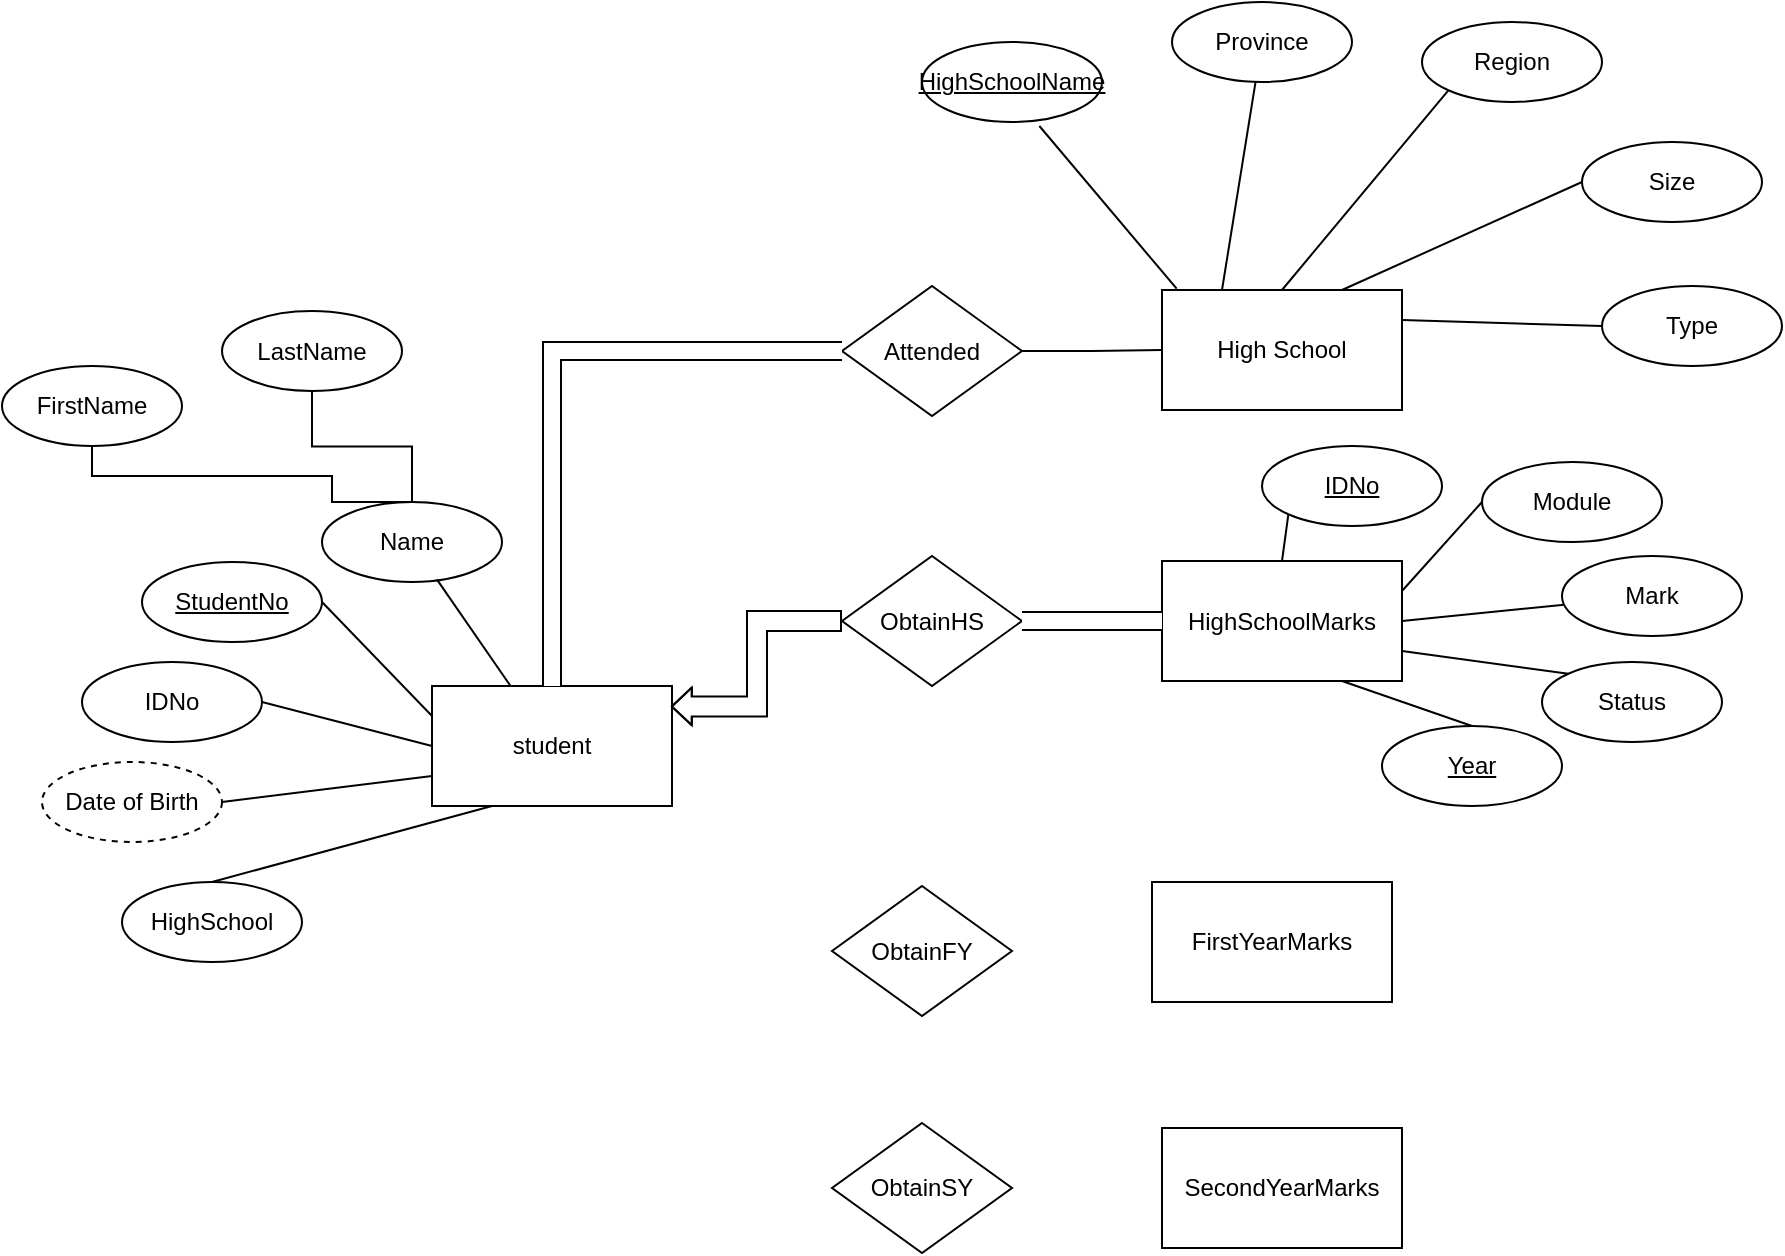 <mxfile version="24.3.1" type="github">
  <diagram id="R2lEEEUBdFMjLlhIrx00" name="Page-1">
    <mxGraphModel dx="1843" dy="1615" grid="1" gridSize="10" guides="1" tooltips="1" connect="1" arrows="1" fold="1" page="1" pageScale="1" pageWidth="850" pageHeight="1100" math="0" shadow="0" extFonts="Permanent Marker^https://fonts.googleapis.com/css?family=Permanent+Marker">
      <root>
        <mxCell id="0" />
        <mxCell id="1" parent="0" />
        <mxCell id="IhdsTtRUpXvqoFYhtNvG-1" value="student" style="rounded=0;whiteSpace=wrap;html=1;" vertex="1" parent="1">
          <mxGeometry x="55" y="312" width="120" height="60" as="geometry" />
        </mxCell>
        <mxCell id="IhdsTtRUpXvqoFYhtNvG-2" value="High School" style="rounded=0;whiteSpace=wrap;html=1;" vertex="1" parent="1">
          <mxGeometry x="420" y="114" width="120" height="60" as="geometry" />
        </mxCell>
        <mxCell id="IhdsTtRUpXvqoFYhtNvG-3" value="HighSchoolMarks" style="rounded=0;whiteSpace=wrap;html=1;" vertex="1" parent="1">
          <mxGeometry x="420" y="249.5" width="120" height="60" as="geometry" />
        </mxCell>
        <mxCell id="IhdsTtRUpXvqoFYhtNvG-4" value="FirstYearMarks" style="rounded=0;whiteSpace=wrap;html=1;" vertex="1" parent="1">
          <mxGeometry x="415" y="410" width="120" height="60" as="geometry" />
        </mxCell>
        <mxCell id="IhdsTtRUpXvqoFYhtNvG-5" value="SecondYearMarks" style="rounded=0;whiteSpace=wrap;html=1;" vertex="1" parent="1">
          <mxGeometry x="420" y="533" width="120" height="60" as="geometry" />
        </mxCell>
        <mxCell id="IhdsTtRUpXvqoFYhtNvG-7" value="Name" style="ellipse;whiteSpace=wrap;html=1;" vertex="1" parent="1">
          <mxGeometry y="220" width="90" height="40" as="geometry" />
        </mxCell>
        <mxCell id="IhdsTtRUpXvqoFYhtNvG-8" value="FirstName" style="ellipse;whiteSpace=wrap;html=1;" vertex="1" parent="1">
          <mxGeometry x="-160" y="152" width="90" height="40" as="geometry" />
        </mxCell>
        <mxCell id="IhdsTtRUpXvqoFYhtNvG-12" style="edgeStyle=orthogonalEdgeStyle;rounded=0;orthogonalLoop=1;jettySize=auto;html=1;exitX=0.5;exitY=1;exitDx=0;exitDy=0;endArrow=none;endFill=0;" edge="1" parent="1" source="IhdsTtRUpXvqoFYhtNvG-9" target="IhdsTtRUpXvqoFYhtNvG-7">
          <mxGeometry relative="1" as="geometry" />
        </mxCell>
        <mxCell id="IhdsTtRUpXvqoFYhtNvG-9" value="LastName" style="ellipse;whiteSpace=wrap;html=1;" vertex="1" parent="1">
          <mxGeometry x="-50" y="124.5" width="90" height="40" as="geometry" />
        </mxCell>
        <mxCell id="IhdsTtRUpXvqoFYhtNvG-13" style="edgeStyle=orthogonalEdgeStyle;rounded=0;orthogonalLoop=1;jettySize=auto;html=1;exitX=0.5;exitY=1;exitDx=0;exitDy=0;entryX=0.5;entryY=0;entryDx=0;entryDy=0;endArrow=none;endFill=0;" edge="1" parent="1" source="IhdsTtRUpXvqoFYhtNvG-8" target="IhdsTtRUpXvqoFYhtNvG-7">
          <mxGeometry relative="1" as="geometry">
            <Array as="points">
              <mxPoint x="-115" y="207" />
              <mxPoint x="5" y="207" />
            </Array>
          </mxGeometry>
        </mxCell>
        <mxCell id="IhdsTtRUpXvqoFYhtNvG-19" value="Date of Birth" style="ellipse;whiteSpace=wrap;html=1;dashed=1;" vertex="1" parent="1">
          <mxGeometry x="-140" y="350" width="90" height="40" as="geometry" />
        </mxCell>
        <mxCell id="IhdsTtRUpXvqoFYhtNvG-20" value="IDNo" style="ellipse;whiteSpace=wrap;html=1;" vertex="1" parent="1">
          <mxGeometry x="-120" y="300" width="90" height="40" as="geometry" />
        </mxCell>
        <mxCell id="IhdsTtRUpXvqoFYhtNvG-21" value="&lt;u&gt;StudentNo&lt;/u&gt;" style="ellipse;whiteSpace=wrap;html=1;" vertex="1" parent="1">
          <mxGeometry x="-90" y="250" width="90" height="40" as="geometry" />
        </mxCell>
        <mxCell id="IhdsTtRUpXvqoFYhtNvG-22" value="HighSchool" style="ellipse;whiteSpace=wrap;html=1;" vertex="1" parent="1">
          <mxGeometry x="-100" y="410" width="90" height="40" as="geometry" />
        </mxCell>
        <mxCell id="IhdsTtRUpXvqoFYhtNvG-24" value="" style="endArrow=none;html=1;rounded=0;entryX=0.638;entryY=0.967;entryDx=0;entryDy=0;entryPerimeter=0;" edge="1" parent="1" source="IhdsTtRUpXvqoFYhtNvG-1" target="IhdsTtRUpXvqoFYhtNvG-7">
          <mxGeometry width="50" height="50" relative="1" as="geometry">
            <mxPoint y="332" as="sourcePoint" />
            <mxPoint x="50" y="282" as="targetPoint" />
          </mxGeometry>
        </mxCell>
        <mxCell id="IhdsTtRUpXvqoFYhtNvG-25" value="" style="endArrow=none;html=1;rounded=0;exitX=0;exitY=0.25;exitDx=0;exitDy=0;entryX=1;entryY=0.5;entryDx=0;entryDy=0;" edge="1" parent="1" source="IhdsTtRUpXvqoFYhtNvG-1" target="IhdsTtRUpXvqoFYhtNvG-21">
          <mxGeometry width="50" height="50" relative="1" as="geometry">
            <mxPoint x="25" y="372" as="sourcePoint" />
            <mxPoint x="-15" y="326" as="targetPoint" />
          </mxGeometry>
        </mxCell>
        <mxCell id="IhdsTtRUpXvqoFYhtNvG-26" value="" style="endArrow=none;html=1;rounded=0;entryX=1;entryY=0.5;entryDx=0;entryDy=0;exitX=0;exitY=0.5;exitDx=0;exitDy=0;" edge="1" parent="1" source="IhdsTtRUpXvqoFYhtNvG-1" target="IhdsTtRUpXvqoFYhtNvG-20">
          <mxGeometry width="50" height="50" relative="1" as="geometry">
            <mxPoint x="50" y="340" as="sourcePoint" />
            <mxPoint x="-35" y="382" as="targetPoint" />
          </mxGeometry>
        </mxCell>
        <mxCell id="IhdsTtRUpXvqoFYhtNvG-27" value="" style="endArrow=none;html=1;rounded=0;entryX=1;entryY=0.5;entryDx=0;entryDy=0;exitX=0;exitY=0.75;exitDx=0;exitDy=0;" edge="1" parent="1" source="IhdsTtRUpXvqoFYhtNvG-1" target="IhdsTtRUpXvqoFYhtNvG-19">
          <mxGeometry width="50" height="50" relative="1" as="geometry">
            <mxPoint x="50" y="360" as="sourcePoint" />
            <mxPoint x="-30" y="392" as="targetPoint" />
          </mxGeometry>
        </mxCell>
        <mxCell id="IhdsTtRUpXvqoFYhtNvG-28" value="" style="endArrow=none;html=1;rounded=0;exitX=0.25;exitY=1;exitDx=0;exitDy=0;entryX=0.5;entryY=0;entryDx=0;entryDy=0;" edge="1" parent="1" source="IhdsTtRUpXvqoFYhtNvG-1" target="IhdsTtRUpXvqoFYhtNvG-22">
          <mxGeometry width="50" height="50" relative="1" as="geometry">
            <mxPoint x="72" y="382" as="sourcePoint" />
            <mxPoint x="-5" y="462" as="targetPoint" />
          </mxGeometry>
        </mxCell>
        <mxCell id="IhdsTtRUpXvqoFYhtNvG-45" style="edgeStyle=orthogonalEdgeStyle;rounded=0;orthogonalLoop=1;jettySize=auto;html=1;exitX=1;exitY=0.5;exitDx=0;exitDy=0;endArrow=none;endFill=0;" edge="1" parent="1" source="IhdsTtRUpXvqoFYhtNvG-30" target="IhdsTtRUpXvqoFYhtNvG-2">
          <mxGeometry relative="1" as="geometry" />
        </mxCell>
        <mxCell id="IhdsTtRUpXvqoFYhtNvG-30" value="Attended" style="rhombus;whiteSpace=wrap;html=1;" vertex="1" parent="1">
          <mxGeometry x="260" y="112" width="90" height="65" as="geometry" />
        </mxCell>
        <mxCell id="IhdsTtRUpXvqoFYhtNvG-33" value="&lt;u&gt;HighSchoolName&lt;/u&gt;" style="ellipse;whiteSpace=wrap;html=1;" vertex="1" parent="1">
          <mxGeometry x="300" y="-10" width="90" height="40" as="geometry" />
        </mxCell>
        <mxCell id="IhdsTtRUpXvqoFYhtNvG-34" value="Province" style="ellipse;whiteSpace=wrap;html=1;" vertex="1" parent="1">
          <mxGeometry x="425" y="-30" width="90" height="40" as="geometry" />
        </mxCell>
        <mxCell id="IhdsTtRUpXvqoFYhtNvG-35" value="Region" style="ellipse;whiteSpace=wrap;html=1;" vertex="1" parent="1">
          <mxGeometry x="550" y="-20" width="90" height="40" as="geometry" />
        </mxCell>
        <mxCell id="IhdsTtRUpXvqoFYhtNvG-36" value="Size" style="ellipse;whiteSpace=wrap;html=1;" vertex="1" parent="1">
          <mxGeometry x="630" y="40" width="90" height="40" as="geometry" />
        </mxCell>
        <mxCell id="IhdsTtRUpXvqoFYhtNvG-38" value="Type" style="ellipse;whiteSpace=wrap;html=1;" vertex="1" parent="1">
          <mxGeometry x="640" y="112" width="90" height="40" as="geometry" />
        </mxCell>
        <mxCell id="IhdsTtRUpXvqoFYhtNvG-39" value="" style="endArrow=none;html=1;rounded=0;entryX=0.652;entryY=1.05;entryDx=0;entryDy=0;entryPerimeter=0;exitX=0.061;exitY=-0.011;exitDx=0;exitDy=0;exitPerimeter=0;" edge="1" parent="1" source="IhdsTtRUpXvqoFYhtNvG-2" target="IhdsTtRUpXvqoFYhtNvG-33">
          <mxGeometry width="50" height="50" relative="1" as="geometry">
            <mxPoint x="425" y="83" as="sourcePoint" />
            <mxPoint x="365" y="37" as="targetPoint" />
          </mxGeometry>
        </mxCell>
        <mxCell id="IhdsTtRUpXvqoFYhtNvG-40" value="" style="endArrow=none;html=1;rounded=0;exitX=0.25;exitY=0;exitDx=0;exitDy=0;" edge="1" parent="1" source="IhdsTtRUpXvqoFYhtNvG-2" target="IhdsTtRUpXvqoFYhtNvG-34">
          <mxGeometry width="50" height="50" relative="1" as="geometry">
            <mxPoint x="437" y="119" as="sourcePoint" />
            <mxPoint x="369" y="42" as="targetPoint" />
          </mxGeometry>
        </mxCell>
        <mxCell id="IhdsTtRUpXvqoFYhtNvG-41" value="" style="endArrow=none;html=1;rounded=0;exitX=0.5;exitY=0;exitDx=0;exitDy=0;entryX=0;entryY=1;entryDx=0;entryDy=0;" edge="1" parent="1" source="IhdsTtRUpXvqoFYhtNvG-2" target="IhdsTtRUpXvqoFYhtNvG-35">
          <mxGeometry width="50" height="50" relative="1" as="geometry">
            <mxPoint x="460" y="120" as="sourcePoint" />
            <mxPoint x="477" y="20" as="targetPoint" />
          </mxGeometry>
        </mxCell>
        <mxCell id="IhdsTtRUpXvqoFYhtNvG-42" value="" style="endArrow=none;html=1;rounded=0;entryX=0;entryY=0.5;entryDx=0;entryDy=0;exitX=0.75;exitY=0;exitDx=0;exitDy=0;" edge="1" parent="1" source="IhdsTtRUpXvqoFYhtNvG-2" target="IhdsTtRUpXvqoFYhtNvG-36">
          <mxGeometry width="50" height="50" relative="1" as="geometry">
            <mxPoint x="510" y="110" as="sourcePoint" />
            <mxPoint x="573" y="24" as="targetPoint" />
          </mxGeometry>
        </mxCell>
        <mxCell id="IhdsTtRUpXvqoFYhtNvG-43" value="" style="endArrow=none;html=1;rounded=0;entryX=0;entryY=0.5;entryDx=0;entryDy=0;exitX=1;exitY=0.25;exitDx=0;exitDy=0;" edge="1" parent="1" source="IhdsTtRUpXvqoFYhtNvG-2" target="IhdsTtRUpXvqoFYhtNvG-38">
          <mxGeometry width="50" height="50" relative="1" as="geometry">
            <mxPoint x="520" y="120" as="sourcePoint" />
            <mxPoint x="640" y="70" as="targetPoint" />
          </mxGeometry>
        </mxCell>
        <mxCell id="IhdsTtRUpXvqoFYhtNvG-47" value="ObtainSY" style="rhombus;whiteSpace=wrap;html=1;" vertex="1" parent="1">
          <mxGeometry x="255" y="530.5" width="90" height="65" as="geometry" />
        </mxCell>
        <mxCell id="IhdsTtRUpXvqoFYhtNvG-48" value="ObtainHS" style="rhombus;whiteSpace=wrap;html=1;" vertex="1" parent="1">
          <mxGeometry x="260" y="247" width="90" height="65" as="geometry" />
        </mxCell>
        <mxCell id="IhdsTtRUpXvqoFYhtNvG-49" value="ObtainFY" style="rhombus;whiteSpace=wrap;html=1;" vertex="1" parent="1">
          <mxGeometry x="255" y="412" width="90" height="65" as="geometry" />
        </mxCell>
        <mxCell id="IhdsTtRUpXvqoFYhtNvG-51" value="" style="shape=filledEdge;curved=0;rounded=0;fixDash=1;endArrow=none;strokeWidth=10;fillColor=#ffffff;edgeStyle=orthogonalEdgeStyle;html=1;exitX=0.5;exitY=0;exitDx=0;exitDy=0;entryX=0;entryY=0.5;entryDx=0;entryDy=0;" edge="1" parent="1" source="IhdsTtRUpXvqoFYhtNvG-1" target="IhdsTtRUpXvqoFYhtNvG-30">
          <mxGeometry width="60" height="40" relative="1" as="geometry">
            <mxPoint x="-40" y="100" as="sourcePoint" />
            <mxPoint x="20" y="60" as="targetPoint" />
          </mxGeometry>
        </mxCell>
        <mxCell id="IhdsTtRUpXvqoFYhtNvG-55" value="" style="shape=filledEdge;curved=0;rounded=0;fixDash=1;endArrow=none;strokeWidth=10;fillColor=#ffffff;edgeStyle=orthogonalEdgeStyle;html=1;exitX=1;exitY=0.5;exitDx=0;exitDy=0;entryX=0;entryY=0.5;entryDx=0;entryDy=0;" edge="1" parent="1" source="IhdsTtRUpXvqoFYhtNvG-48" target="IhdsTtRUpXvqoFYhtNvG-3">
          <mxGeometry width="60" height="40" relative="1" as="geometry">
            <mxPoint x="125" y="322" as="sourcePoint" />
            <mxPoint x="270" y="155" as="targetPoint" />
          </mxGeometry>
        </mxCell>
        <mxCell id="IhdsTtRUpXvqoFYhtNvG-58" style="edgeStyle=orthogonalEdgeStyle;rounded=0;orthogonalLoop=1;jettySize=auto;html=1;exitX=0;exitY=0.5;exitDx=0;exitDy=0;entryX=0.995;entryY=0.17;entryDx=0;entryDy=0;entryPerimeter=0;shape=flexArrow;endWidth=7.857;endSize=3;startSize=0;" edge="1" parent="1" source="IhdsTtRUpXvqoFYhtNvG-48" target="IhdsTtRUpXvqoFYhtNvG-1">
          <mxGeometry relative="1" as="geometry" />
        </mxCell>
        <mxCell id="IhdsTtRUpXvqoFYhtNvG-59" value="&lt;u&gt;IDNo&lt;/u&gt;" style="ellipse;whiteSpace=wrap;html=1;" vertex="1" parent="1">
          <mxGeometry x="470" y="192" width="90" height="40" as="geometry" />
        </mxCell>
        <mxCell id="IhdsTtRUpXvqoFYhtNvG-60" value="Module" style="ellipse;whiteSpace=wrap;html=1;" vertex="1" parent="1">
          <mxGeometry x="580" y="200" width="90" height="40" as="geometry" />
        </mxCell>
        <mxCell id="IhdsTtRUpXvqoFYhtNvG-61" value="Mark" style="ellipse;whiteSpace=wrap;html=1;" vertex="1" parent="1">
          <mxGeometry x="620" y="247" width="90" height="40" as="geometry" />
        </mxCell>
        <mxCell id="IhdsTtRUpXvqoFYhtNvG-62" value="Status" style="ellipse;whiteSpace=wrap;html=1;" vertex="1" parent="1">
          <mxGeometry x="610" y="300" width="90" height="40" as="geometry" />
        </mxCell>
        <mxCell id="IhdsTtRUpXvqoFYhtNvG-65" value="" style="endArrow=none;html=1;rounded=0;entryX=0;entryY=1;entryDx=0;entryDy=0;exitX=0.5;exitY=0;exitDx=0;exitDy=0;" edge="1" parent="1" source="IhdsTtRUpXvqoFYhtNvG-3" target="IhdsTtRUpXvqoFYhtNvG-59">
          <mxGeometry width="50" height="50" relative="1" as="geometry">
            <mxPoint x="470" y="217" as="sourcePoint" />
            <mxPoint x="570" y="220" as="targetPoint" />
          </mxGeometry>
        </mxCell>
        <mxCell id="IhdsTtRUpXvqoFYhtNvG-67" value="" style="endArrow=none;html=1;rounded=0;entryX=0;entryY=0.5;entryDx=0;entryDy=0;exitX=1;exitY=0.25;exitDx=0;exitDy=0;" edge="1" parent="1" source="IhdsTtRUpXvqoFYhtNvG-3" target="IhdsTtRUpXvqoFYhtNvG-60">
          <mxGeometry width="50" height="50" relative="1" as="geometry">
            <mxPoint x="490" y="260" as="sourcePoint" />
            <mxPoint x="523" y="236" as="targetPoint" />
          </mxGeometry>
        </mxCell>
        <mxCell id="IhdsTtRUpXvqoFYhtNvG-68" value="" style="endArrow=none;html=1;rounded=0;exitX=1;exitY=0.5;exitDx=0;exitDy=0;" edge="1" parent="1" source="IhdsTtRUpXvqoFYhtNvG-3" target="IhdsTtRUpXvqoFYhtNvG-61">
          <mxGeometry width="50" height="50" relative="1" as="geometry">
            <mxPoint x="550" y="275" as="sourcePoint" />
            <mxPoint x="610" y="250" as="targetPoint" />
          </mxGeometry>
        </mxCell>
        <mxCell id="IhdsTtRUpXvqoFYhtNvG-70" value="" style="endArrow=none;html=1;rounded=0;exitX=1;exitY=0.75;exitDx=0;exitDy=0;entryX=0;entryY=0;entryDx=0;entryDy=0;" edge="1" parent="1" source="IhdsTtRUpXvqoFYhtNvG-3" target="IhdsTtRUpXvqoFYhtNvG-62">
          <mxGeometry width="50" height="50" relative="1" as="geometry">
            <mxPoint x="550" y="290" as="sourcePoint" />
            <mxPoint x="621" y="297" as="targetPoint" />
          </mxGeometry>
        </mxCell>
        <mxCell id="IhdsTtRUpXvqoFYhtNvG-71" value="&lt;u&gt;Year&lt;/u&gt;" style="ellipse;whiteSpace=wrap;html=1;" vertex="1" parent="1">
          <mxGeometry x="530" y="332" width="90" height="40" as="geometry" />
        </mxCell>
        <mxCell id="IhdsTtRUpXvqoFYhtNvG-72" value="" style="endArrow=none;html=1;rounded=0;exitX=0.75;exitY=1;exitDx=0;exitDy=0;entryX=0.5;entryY=0;entryDx=0;entryDy=0;" edge="1" parent="1" source="IhdsTtRUpXvqoFYhtNvG-3" target="IhdsTtRUpXvqoFYhtNvG-71">
          <mxGeometry width="50" height="50" relative="1" as="geometry">
            <mxPoint x="550" y="305" as="sourcePoint" />
            <mxPoint x="633" y="316" as="targetPoint" />
          </mxGeometry>
        </mxCell>
      </root>
    </mxGraphModel>
  </diagram>
</mxfile>
